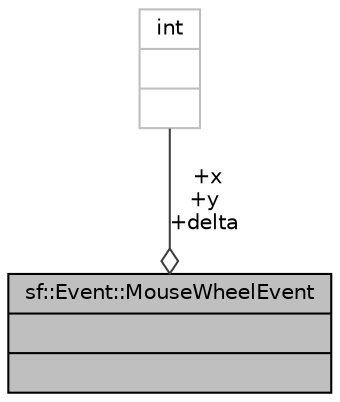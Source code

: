 digraph "sf::Event::MouseWheelEvent"
{
 // LATEX_PDF_SIZE
  edge [fontname="Helvetica",fontsize="10",labelfontname="Helvetica",labelfontsize="10"];
  node [fontname="Helvetica",fontsize="10",shape=record];
  Node1 [label="{sf::Event::MouseWheelEvent\n||}",height=0.2,width=0.4,color="black", fillcolor="grey75", style="filled", fontcolor="black",tooltip="Mouse wheel events parameters (MouseWheelMoved)"];
  Node2 -> Node1 [color="grey25",fontsize="10",style="solid",label=" +x\n+y\n+delta" ,arrowhead="odiamond",fontname="Helvetica"];
  Node2 [label="{int\n||}",height=0.2,width=0.4,color="grey75", fillcolor="white", style="filled",tooltip=" "];
}
